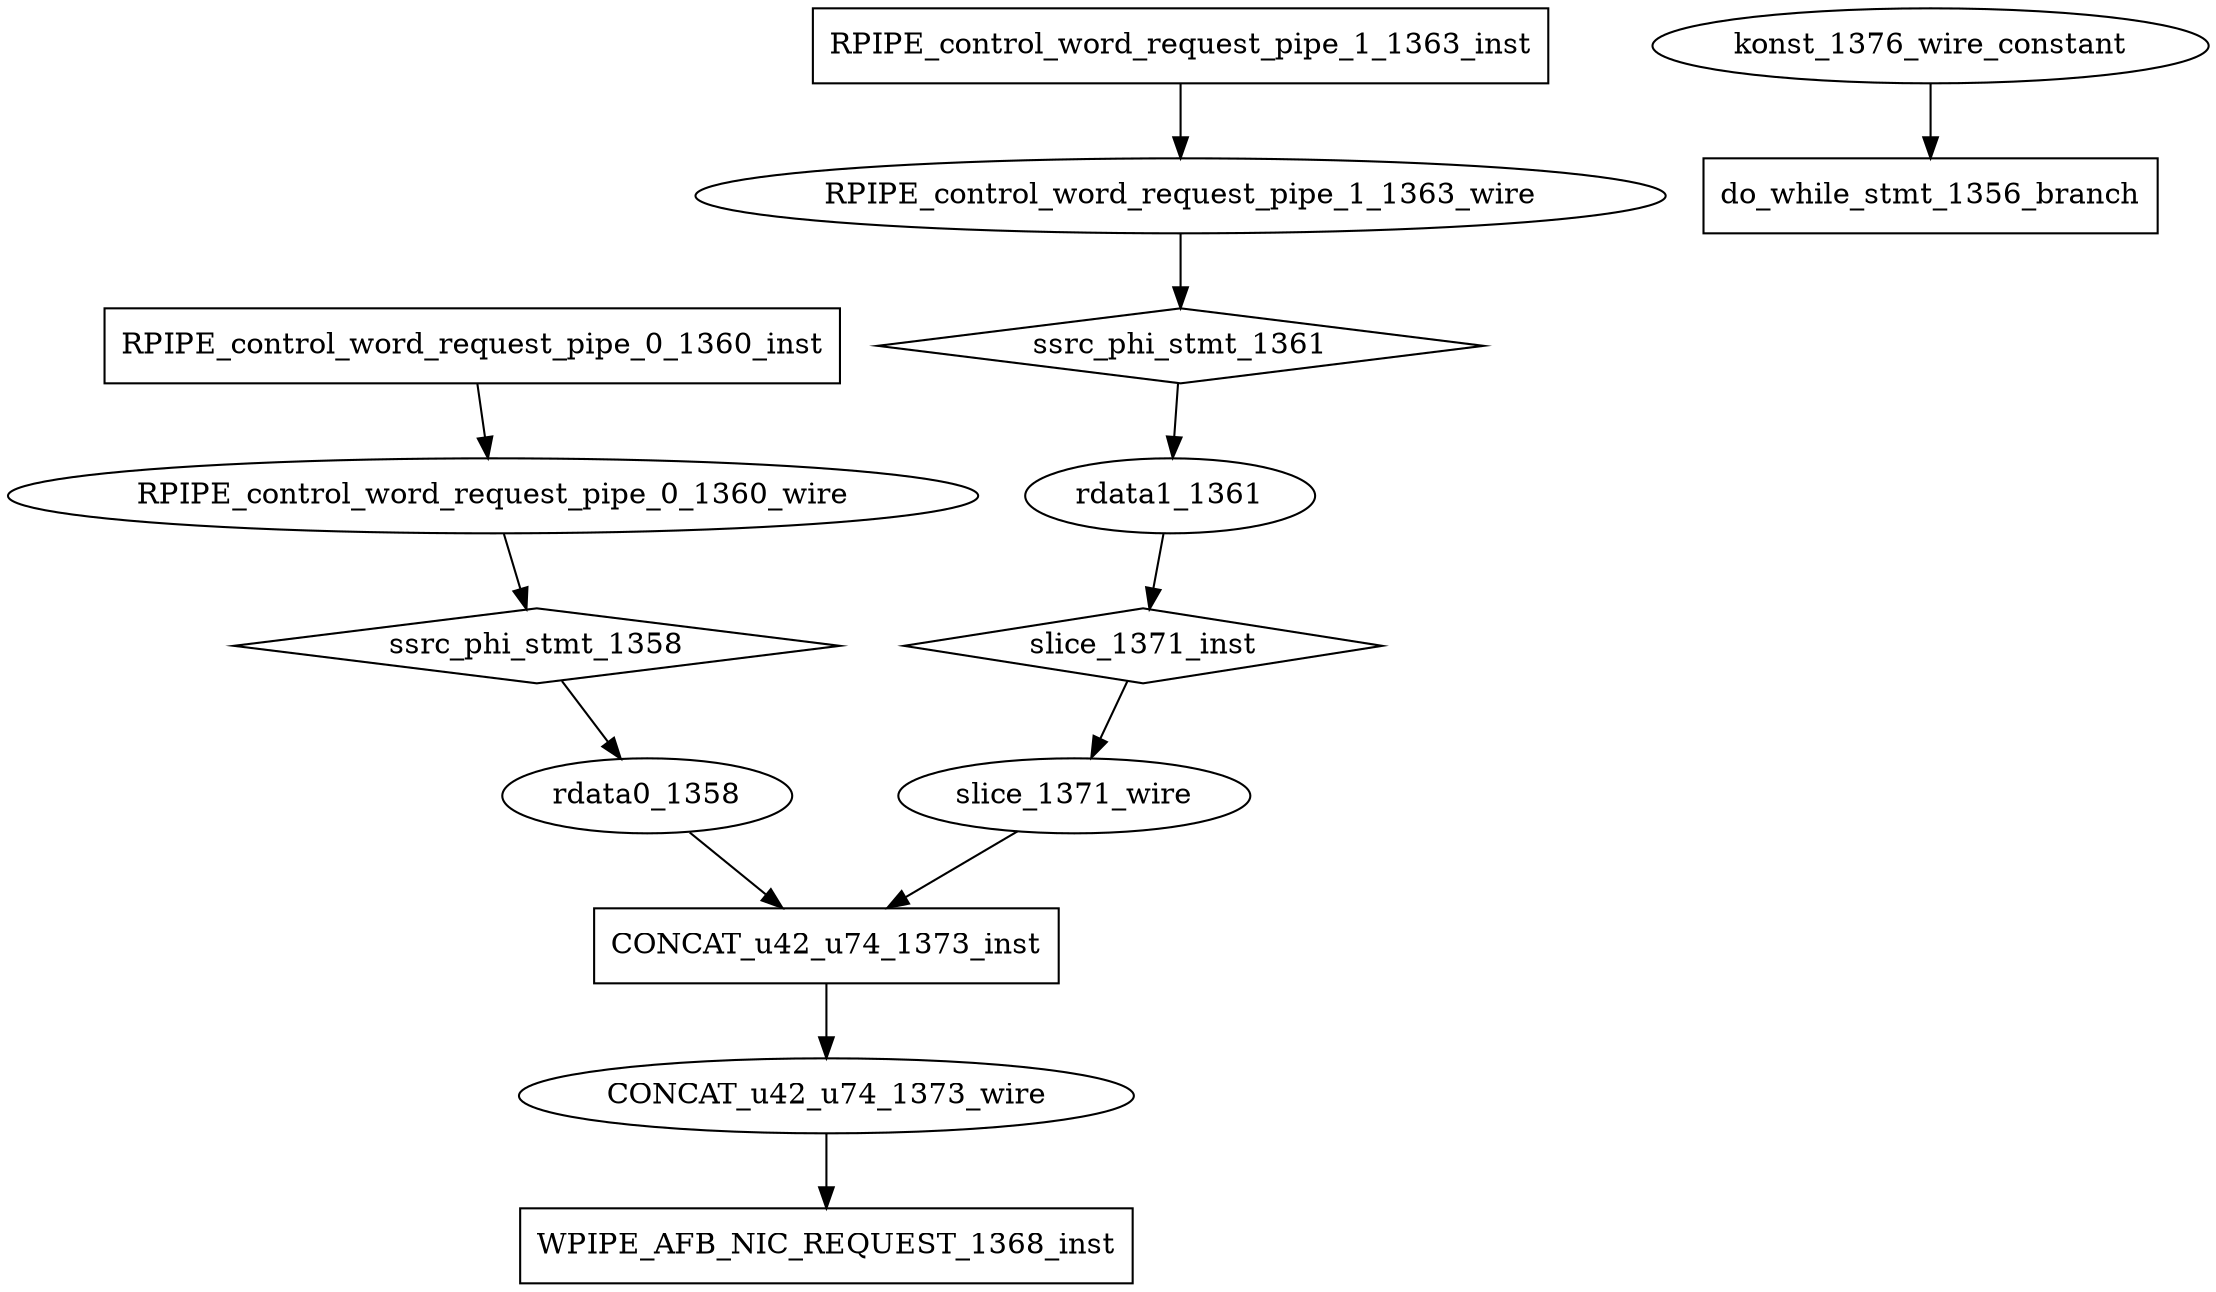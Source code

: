 digraph data_path {
  CONCAT_u42_u74_1373_wire [shape=ellipse];
  RPIPE_control_word_request_pipe_0_1360_wire [shape=ellipse];
  RPIPE_control_word_request_pipe_1_1363_wire [shape=ellipse];
  konst_1376_wire_constant [shape=ellipse];
  rdata0_1358 [shape=ellipse];
  rdata1_1361 [shape=ellipse];
  slice_1371_wire [shape=ellipse];
  CONCAT_u42_u74_1373_inst [shape=rectangle];
slice_1371_wire  -> CONCAT_u42_u74_1373_inst;
rdata0_1358  -> CONCAT_u42_u74_1373_inst;
CONCAT_u42_u74_1373_inst -> CONCAT_u42_u74_1373_wire;
  RPIPE_control_word_request_pipe_0_1360_inst [shape=rectangle];
RPIPE_control_word_request_pipe_0_1360_inst -> RPIPE_control_word_request_pipe_0_1360_wire;
  RPIPE_control_word_request_pipe_1_1363_inst [shape=rectangle];
RPIPE_control_word_request_pipe_1_1363_inst -> RPIPE_control_word_request_pipe_1_1363_wire;
  WPIPE_AFB_NIC_REQUEST_1368_inst [shape=rectangle];
CONCAT_u42_u74_1373_wire  -> WPIPE_AFB_NIC_REQUEST_1368_inst;
  do_while_stmt_1356_branch [shape=rectangle];
konst_1376_wire_constant  -> do_while_stmt_1356_branch;
  slice_1371_inst [shape=diamond];
rdata1_1361  -> slice_1371_inst;
slice_1371_inst -> slice_1371_wire;
  ssrc_phi_stmt_1358 [shape=diamond];
RPIPE_control_word_request_pipe_0_1360_wire  -> ssrc_phi_stmt_1358;
ssrc_phi_stmt_1358 -> rdata0_1358;
  ssrc_phi_stmt_1361 [shape=diamond];
RPIPE_control_word_request_pipe_1_1363_wire  -> ssrc_phi_stmt_1361;
ssrc_phi_stmt_1361 -> rdata1_1361;
}
